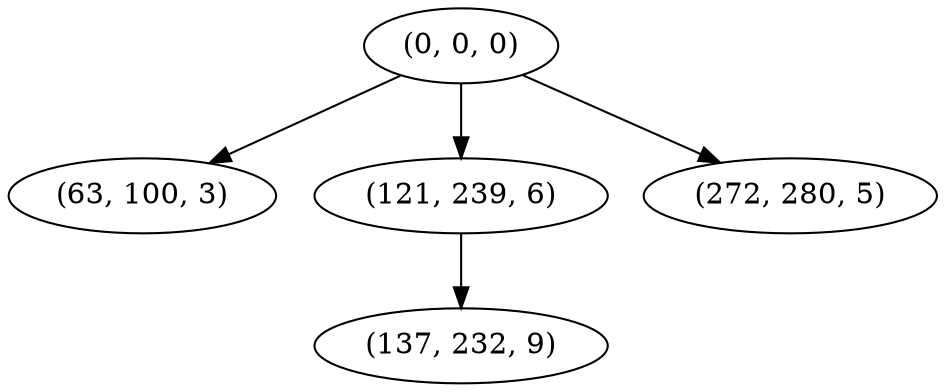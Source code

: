 digraph tree {
    "(0, 0, 0)";
    "(63, 100, 3)";
    "(121, 239, 6)";
    "(137, 232, 9)";
    "(272, 280, 5)";
    "(0, 0, 0)" -> "(63, 100, 3)";
    "(0, 0, 0)" -> "(121, 239, 6)";
    "(0, 0, 0)" -> "(272, 280, 5)";
    "(121, 239, 6)" -> "(137, 232, 9)";
}

